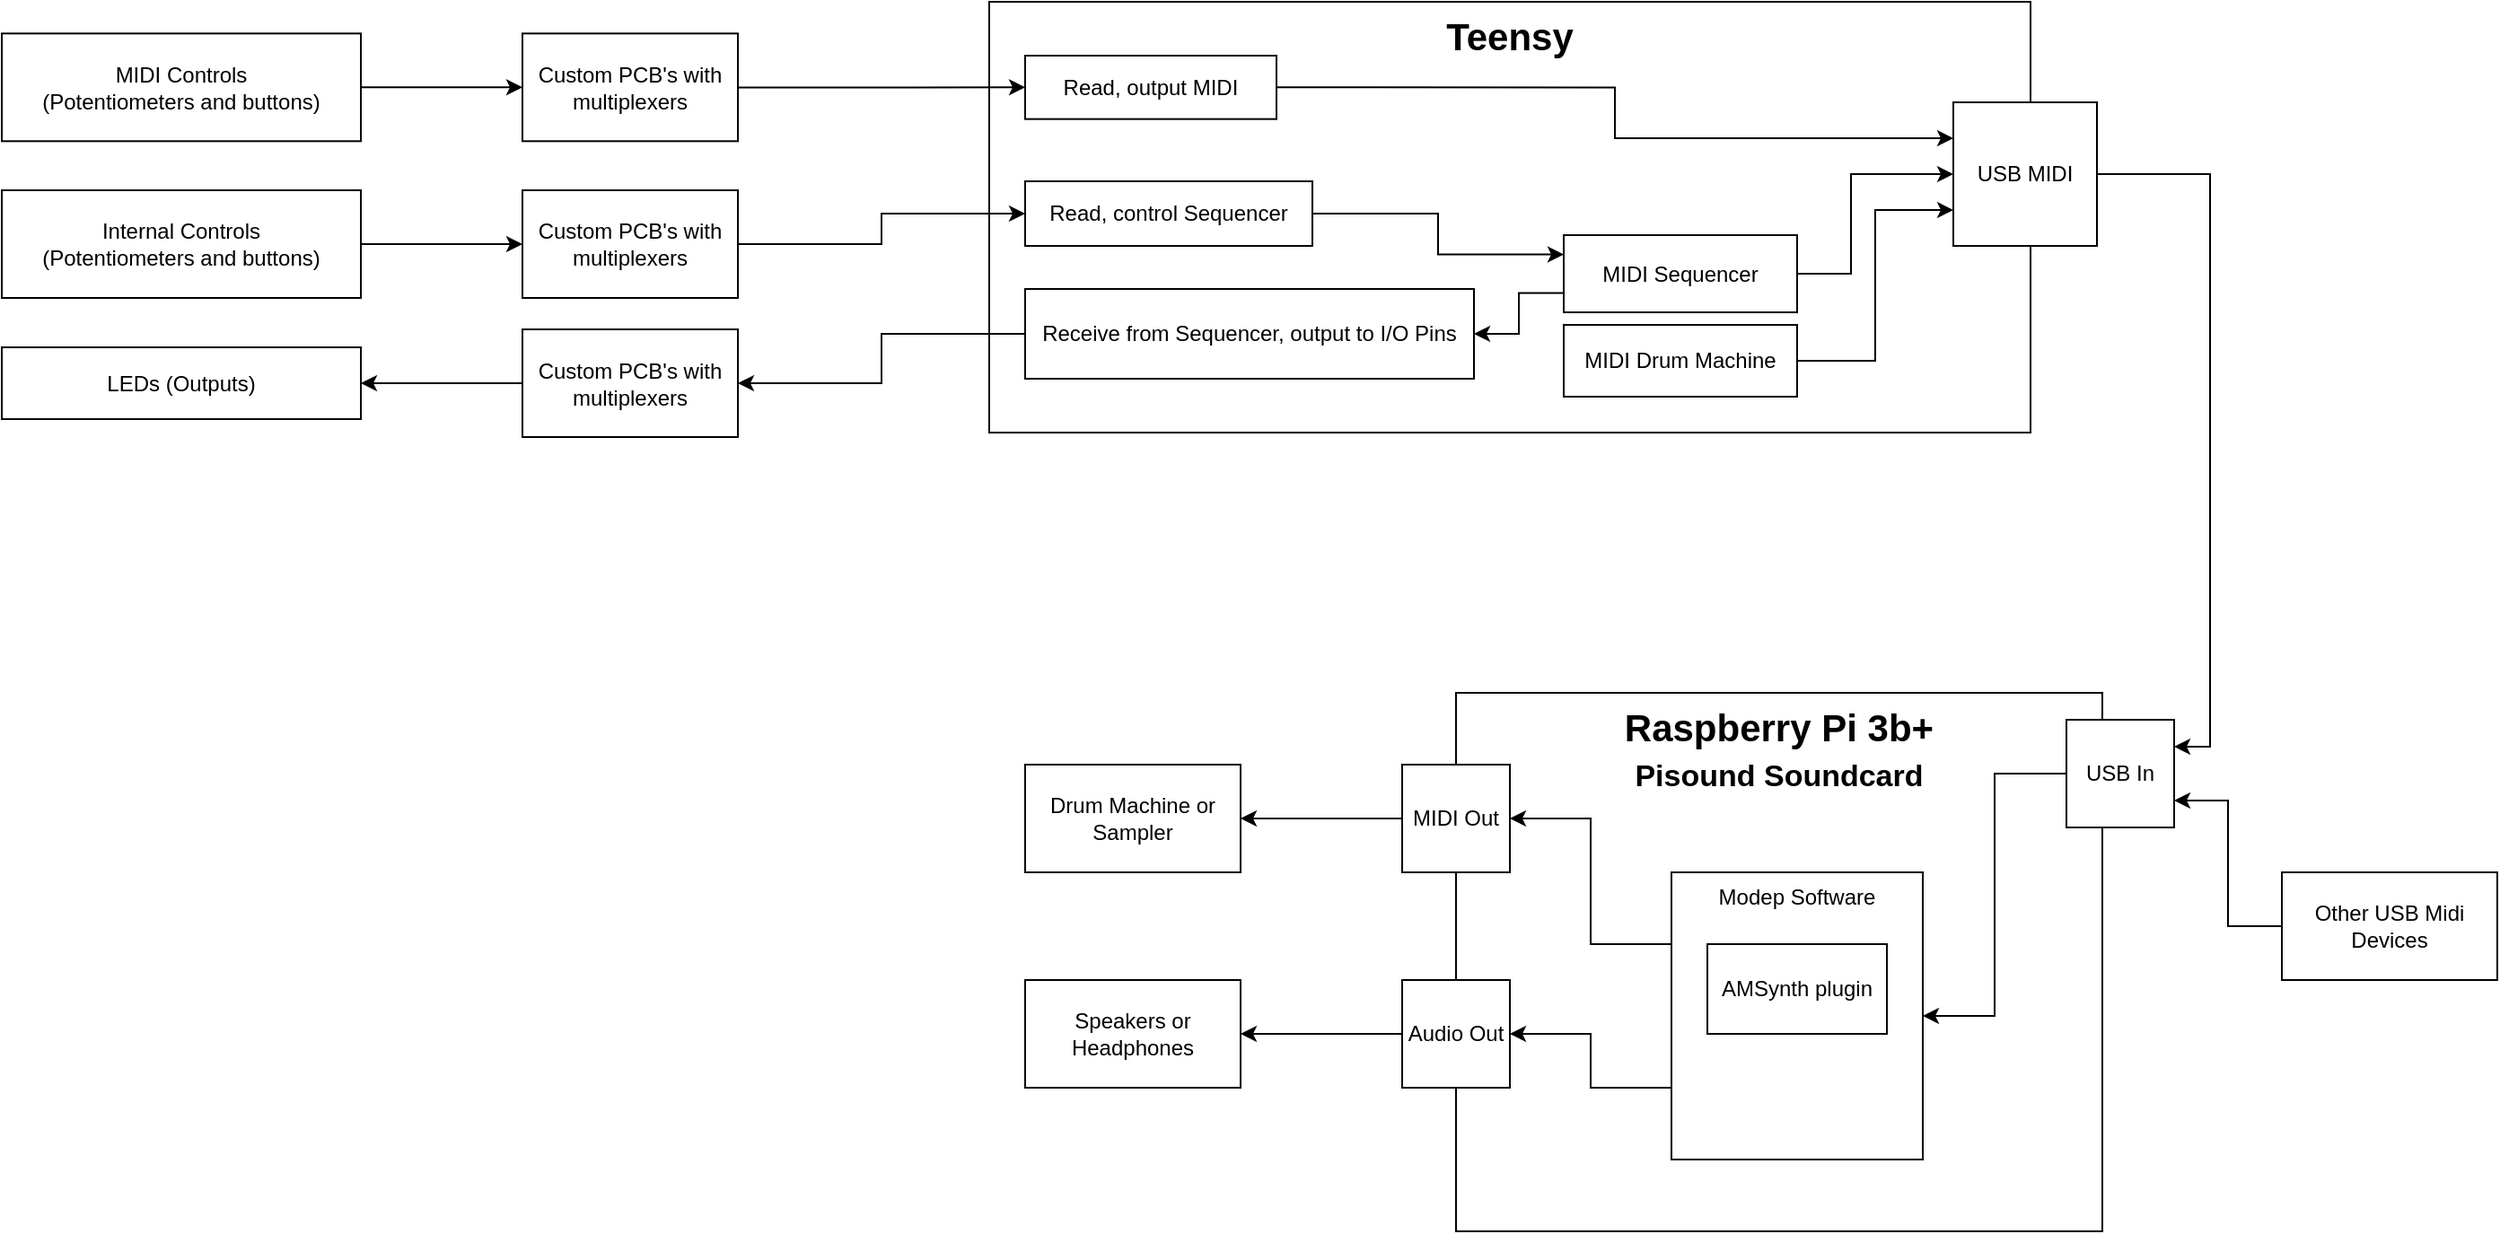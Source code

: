 <mxfile version="28.2.5">
  <diagram name="Seite-1" id="o6ZbqSITmVtlOigWVmzj">
    <mxGraphModel dx="2058" dy="1116" grid="1" gridSize="10" guides="1" tooltips="1" connect="1" arrows="1" fold="1" page="1" pageScale="1" pageWidth="827" pageHeight="1169" math="0" shadow="0">
      <root>
        <mxCell id="0" />
        <mxCell id="1" parent="0" />
        <mxCell id="Vghg2UhNcvSdB3-npH1y-10" value="Custom PCB&#39;s with multiplexers" style="rounded=0;whiteSpace=wrap;html=1;" parent="1" vertex="1">
          <mxGeometry x="390" y="132.66" width="120" height="60" as="geometry" />
        </mxCell>
        <mxCell id="mDIGNpfSQLl3gT0NQgVL-29" style="edgeStyle=orthogonalEdgeStyle;rounded=0;orthogonalLoop=1;jettySize=auto;html=1;exitX=0;exitY=0.5;exitDx=0;exitDy=0;entryX=1;entryY=0.5;entryDx=0;entryDy=0;" parent="1" source="Vghg2UhNcvSdB3-npH1y-11" target="mDIGNpfSQLl3gT0NQgVL-6" edge="1">
          <mxGeometry relative="1" as="geometry" />
        </mxCell>
        <mxCell id="Vghg2UhNcvSdB3-npH1y-11" value="Custom PCB&#39;s with multiplexers" style="rounded=0;whiteSpace=wrap;html=1;" parent="1" vertex="1">
          <mxGeometry x="390" y="297.5" width="120" height="60" as="geometry" />
        </mxCell>
        <mxCell id="Vghg2UhNcvSdB3-npH1y-12" value="Custom PCB&#39;s with multiplexers" style="rounded=0;whiteSpace=wrap;html=1;" parent="1" vertex="1">
          <mxGeometry x="390" y="220" width="120" height="60" as="geometry" />
        </mxCell>
        <mxCell id="Vghg2UhNcvSdB3-npH1y-16" value="" style="group" parent="1" vertex="1" connectable="0">
          <mxGeometry x="650" y="115" width="710" height="425" as="geometry" />
        </mxCell>
        <mxCell id="mDIGNpfSQLl3gT0NQgVL-4" value="" style="group" parent="Vghg2UhNcvSdB3-npH1y-16" vertex="1" connectable="0">
          <mxGeometry width="617" height="240" as="geometry" />
        </mxCell>
        <mxCell id="Vghg2UhNcvSdB3-npH1y-9" value="Teensy" style="rounded=0;whiteSpace=wrap;html=1;verticalAlign=top;fontSize=21;fontStyle=1" parent="mDIGNpfSQLl3gT0NQgVL-4" vertex="1">
          <mxGeometry width="580" height="240" as="geometry" />
        </mxCell>
        <mxCell id="mDIGNpfSQLl3gT0NQgVL-11" style="edgeStyle=orthogonalEdgeStyle;rounded=0;orthogonalLoop=1;jettySize=auto;html=1;exitX=1;exitY=0.5;exitDx=0;exitDy=0;entryX=0;entryY=0.25;entryDx=0;entryDy=0;" parent="mDIGNpfSQLl3gT0NQgVL-4" source="Vghg2UhNcvSdB3-npH1y-13" target="mDIGNpfSQLl3gT0NQgVL-1" edge="1">
          <mxGeometry relative="1" as="geometry" />
        </mxCell>
        <mxCell id="Vghg2UhNcvSdB3-npH1y-13" value="Read, output MIDI" style="rounded=0;whiteSpace=wrap;html=1;" parent="mDIGNpfSQLl3gT0NQgVL-4" vertex="1">
          <mxGeometry x="20" y="30" width="140" height="35.33" as="geometry" />
        </mxCell>
        <mxCell id="mDIGNpfSQLl3gT0NQgVL-16" style="edgeStyle=orthogonalEdgeStyle;rounded=0;orthogonalLoop=1;jettySize=auto;html=1;exitX=1;exitY=0.5;exitDx=0;exitDy=0;entryX=0;entryY=0.25;entryDx=0;entryDy=0;" parent="mDIGNpfSQLl3gT0NQgVL-4" source="Vghg2UhNcvSdB3-npH1y-14" target="Vghg2UhNcvSdB3-npH1y-18" edge="1">
          <mxGeometry relative="1" as="geometry" />
        </mxCell>
        <mxCell id="Vghg2UhNcvSdB3-npH1y-14" value="Read, control Sequencer" style="rounded=0;whiteSpace=wrap;html=1;" parent="mDIGNpfSQLl3gT0NQgVL-4" vertex="1">
          <mxGeometry x="20" y="100" width="160" height="36" as="geometry" />
        </mxCell>
        <mxCell id="Vghg2UhNcvSdB3-npH1y-15" value="Receive from Sequencer, output to I/O Pins" style="rounded=0;whiteSpace=wrap;html=1;" parent="mDIGNpfSQLl3gT0NQgVL-4" vertex="1">
          <mxGeometry x="20" y="160" width="250" height="50" as="geometry" />
        </mxCell>
        <mxCell id="mDIGNpfSQLl3gT0NQgVL-13" style="edgeStyle=orthogonalEdgeStyle;rounded=0;orthogonalLoop=1;jettySize=auto;html=1;exitX=1;exitY=0.5;exitDx=0;exitDy=0;entryX=0;entryY=0.5;entryDx=0;entryDy=0;" parent="mDIGNpfSQLl3gT0NQgVL-4" source="Vghg2UhNcvSdB3-npH1y-18" target="mDIGNpfSQLl3gT0NQgVL-1" edge="1">
          <mxGeometry relative="1" as="geometry">
            <Array as="points">
              <mxPoint x="480" y="152" />
              <mxPoint x="480" y="96" />
            </Array>
          </mxGeometry>
        </mxCell>
        <mxCell id="mDIGNpfSQLl3gT0NQgVL-17" style="edgeStyle=orthogonalEdgeStyle;rounded=0;orthogonalLoop=1;jettySize=auto;html=1;exitX=0;exitY=0.75;exitDx=0;exitDy=0;" parent="mDIGNpfSQLl3gT0NQgVL-4" source="Vghg2UhNcvSdB3-npH1y-18" target="Vghg2UhNcvSdB3-npH1y-15" edge="1">
          <mxGeometry relative="1" as="geometry" />
        </mxCell>
        <mxCell id="Vghg2UhNcvSdB3-npH1y-18" value="MIDI Sequencer" style="rounded=0;whiteSpace=wrap;html=1;" parent="mDIGNpfSQLl3gT0NQgVL-4" vertex="1">
          <mxGeometry x="320" y="130" width="130" height="43" as="geometry" />
        </mxCell>
        <mxCell id="mDIGNpfSQLl3gT0NQgVL-1" value="USB MIDI" style="whiteSpace=wrap;html=1;aspect=fixed;" parent="mDIGNpfSQLl3gT0NQgVL-4" vertex="1">
          <mxGeometry x="537" y="56" width="80" height="80" as="geometry" />
        </mxCell>
        <mxCell id="mDIGNpfSQLl3gT0NQgVL-14" style="edgeStyle=orthogonalEdgeStyle;rounded=0;orthogonalLoop=1;jettySize=auto;html=1;exitX=1;exitY=0.5;exitDx=0;exitDy=0;entryX=0;entryY=0.75;entryDx=0;entryDy=0;" parent="mDIGNpfSQLl3gT0NQgVL-4" source="mDIGNpfSQLl3gT0NQgVL-3" target="mDIGNpfSQLl3gT0NQgVL-1" edge="1">
          <mxGeometry relative="1" as="geometry" />
        </mxCell>
        <mxCell id="mDIGNpfSQLl3gT0NQgVL-3" value="MIDI Drum Machine" style="rounded=0;whiteSpace=wrap;html=1;" parent="mDIGNpfSQLl3gT0NQgVL-4" vertex="1">
          <mxGeometry x="320" y="180" width="130" height="40" as="geometry" />
        </mxCell>
        <mxCell id="mDIGNpfSQLl3gT0NQgVL-20" style="edgeStyle=orthogonalEdgeStyle;rounded=0;orthogonalLoop=1;jettySize=auto;html=1;exitX=1;exitY=0.5;exitDx=0;exitDy=0;entryX=0;entryY=0.5;entryDx=0;entryDy=0;" parent="1" source="mDIGNpfSQLl3gT0NQgVL-5" target="Vghg2UhNcvSdB3-npH1y-10" edge="1">
          <mxGeometry relative="1" as="geometry" />
        </mxCell>
        <mxCell id="mDIGNpfSQLl3gT0NQgVL-5" value="MIDI Controls&lt;br&gt;(Potentiometers and buttons)" style="rounded=0;whiteSpace=wrap;html=1;" parent="1" vertex="1">
          <mxGeometry x="100" y="132.66" width="200" height="60" as="geometry" />
        </mxCell>
        <mxCell id="mDIGNpfSQLl3gT0NQgVL-6" value="LEDs (Outputs)" style="rounded=0;whiteSpace=wrap;html=1;" parent="1" vertex="1">
          <mxGeometry x="100" y="307.5" width="200" height="40" as="geometry" />
        </mxCell>
        <mxCell id="mDIGNpfSQLl3gT0NQgVL-23" style="edgeStyle=orthogonalEdgeStyle;rounded=0;orthogonalLoop=1;jettySize=auto;html=1;entryX=0;entryY=0.5;entryDx=0;entryDy=0;" parent="1" source="mDIGNpfSQLl3gT0NQgVL-7" target="Vghg2UhNcvSdB3-npH1y-12" edge="1">
          <mxGeometry relative="1" as="geometry" />
        </mxCell>
        <mxCell id="mDIGNpfSQLl3gT0NQgVL-7" value="Internal Controls&lt;div&gt;(Potentiometers and buttons)&lt;/div&gt;" style="rounded=0;whiteSpace=wrap;html=1;" parent="1" vertex="1">
          <mxGeometry x="100" y="220" width="200" height="60" as="geometry" />
        </mxCell>
        <mxCell id="mDIGNpfSQLl3gT0NQgVL-22" style="edgeStyle=orthogonalEdgeStyle;rounded=0;orthogonalLoop=1;jettySize=auto;html=1;" parent="1" source="Vghg2UhNcvSdB3-npH1y-10" target="Vghg2UhNcvSdB3-npH1y-13" edge="1">
          <mxGeometry relative="1" as="geometry" />
        </mxCell>
        <mxCell id="mDIGNpfSQLl3gT0NQgVL-24" style="edgeStyle=orthogonalEdgeStyle;rounded=0;orthogonalLoop=1;jettySize=auto;html=1;" parent="1" source="Vghg2UhNcvSdB3-npH1y-12" target="Vghg2UhNcvSdB3-npH1y-14" edge="1">
          <mxGeometry relative="1" as="geometry" />
        </mxCell>
        <mxCell id="mDIGNpfSQLl3gT0NQgVL-28" style="edgeStyle=orthogonalEdgeStyle;rounded=0;orthogonalLoop=1;jettySize=auto;html=1;exitX=0;exitY=0.5;exitDx=0;exitDy=0;entryX=1;entryY=0.5;entryDx=0;entryDy=0;" parent="1" source="Vghg2UhNcvSdB3-npH1y-15" target="Vghg2UhNcvSdB3-npH1y-11" edge="1">
          <mxGeometry relative="1" as="geometry" />
        </mxCell>
        <mxCell id="mDIGNpfSQLl3gT0NQgVL-39" style="edgeStyle=orthogonalEdgeStyle;rounded=0;orthogonalLoop=1;jettySize=auto;html=1;exitX=1;exitY=0.5;exitDx=0;exitDy=0;entryX=1;entryY=0.25;entryDx=0;entryDy=0;" parent="1" source="mDIGNpfSQLl3gT0NQgVL-1" target="mDIGNpfSQLl3gT0NQgVL-35" edge="1">
          <mxGeometry relative="1" as="geometry" />
        </mxCell>
        <mxCell id="mDIGNpfSQLl3gT0NQgVL-50" value="" style="group" parent="1" vertex="1" connectable="0">
          <mxGeometry x="670" y="500" width="640" height="300" as="geometry" />
        </mxCell>
        <mxCell id="mDIGNpfSQLl3gT0NQgVL-30" value="Raspberry Pi 3b+&lt;br&gt;&lt;span style=&quot;font-size: 17px;&quot;&gt;Pisound Soundcard&lt;/span&gt;" style="rounded=0;whiteSpace=wrap;html=1;verticalAlign=top;align=center;fontSize=21;fontStyle=1" parent="mDIGNpfSQLl3gT0NQgVL-50" vertex="1">
          <mxGeometry x="240" width="360" height="300" as="geometry" />
        </mxCell>
        <mxCell id="mDIGNpfSQLl3gT0NQgVL-46" style="edgeStyle=orthogonalEdgeStyle;rounded=0;orthogonalLoop=1;jettySize=auto;html=1;exitX=0;exitY=0.5;exitDx=0;exitDy=0;entryX=1;entryY=0.5;entryDx=0;entryDy=0;" parent="mDIGNpfSQLl3gT0NQgVL-50" source="mDIGNpfSQLl3gT0NQgVL-36" target="mDIGNpfSQLl3gT0NQgVL-45" edge="1">
          <mxGeometry relative="1" as="geometry" />
        </mxCell>
        <mxCell id="mDIGNpfSQLl3gT0NQgVL-36" value="MIDI Out" style="rounded=0;whiteSpace=wrap;html=1;" parent="mDIGNpfSQLl3gT0NQgVL-50" vertex="1">
          <mxGeometry x="210" y="40" width="60" height="60" as="geometry" />
        </mxCell>
        <mxCell id="mDIGNpfSQLl3gT0NQgVL-42" style="edgeStyle=orthogonalEdgeStyle;rounded=0;orthogonalLoop=1;jettySize=auto;html=1;exitX=0;exitY=0.5;exitDx=0;exitDy=0;entryX=1;entryY=0.5;entryDx=0;entryDy=0;" parent="mDIGNpfSQLl3gT0NQgVL-50" source="mDIGNpfSQLl3gT0NQgVL-35" target="mDIGNpfSQLl3gT0NQgVL-41" edge="1">
          <mxGeometry relative="1" as="geometry" />
        </mxCell>
        <mxCell id="mDIGNpfSQLl3gT0NQgVL-35" value="USB In" style="rounded=0;whiteSpace=wrap;html=1;" parent="mDIGNpfSQLl3gT0NQgVL-50" vertex="1">
          <mxGeometry x="580" y="15" width="60" height="60" as="geometry" />
        </mxCell>
        <mxCell id="mDIGNpfSQLl3gT0NQgVL-43" style="edgeStyle=orthogonalEdgeStyle;rounded=0;orthogonalLoop=1;jettySize=auto;html=1;exitX=0;exitY=0.25;exitDx=0;exitDy=0;entryX=1;entryY=0.5;entryDx=0;entryDy=0;" parent="mDIGNpfSQLl3gT0NQgVL-50" source="mDIGNpfSQLl3gT0NQgVL-41" target="mDIGNpfSQLl3gT0NQgVL-36" edge="1">
          <mxGeometry relative="1" as="geometry" />
        </mxCell>
        <mxCell id="mDIGNpfSQLl3gT0NQgVL-44" style="edgeStyle=orthogonalEdgeStyle;rounded=0;orthogonalLoop=1;jettySize=auto;html=1;exitX=0;exitY=0.75;exitDx=0;exitDy=0;" parent="mDIGNpfSQLl3gT0NQgVL-50" source="mDIGNpfSQLl3gT0NQgVL-41" target="mDIGNpfSQLl3gT0NQgVL-37" edge="1">
          <mxGeometry relative="1" as="geometry" />
        </mxCell>
        <mxCell id="mDIGNpfSQLl3gT0NQgVL-41" value="Modep Software" style="rounded=0;whiteSpace=wrap;html=1;verticalAlign=top;" parent="mDIGNpfSQLl3gT0NQgVL-50" vertex="1">
          <mxGeometry x="360" y="100" width="140" height="160" as="geometry" />
        </mxCell>
        <mxCell id="mDIGNpfSQLl3gT0NQgVL-48" style="edgeStyle=orthogonalEdgeStyle;rounded=0;orthogonalLoop=1;jettySize=auto;html=1;exitX=0;exitY=0.5;exitDx=0;exitDy=0;entryX=1;entryY=0.5;entryDx=0;entryDy=0;" parent="mDIGNpfSQLl3gT0NQgVL-50" source="mDIGNpfSQLl3gT0NQgVL-37" target="mDIGNpfSQLl3gT0NQgVL-47" edge="1">
          <mxGeometry relative="1" as="geometry" />
        </mxCell>
        <mxCell id="mDIGNpfSQLl3gT0NQgVL-37" value="Audio Out" style="rounded=0;whiteSpace=wrap;html=1;" parent="mDIGNpfSQLl3gT0NQgVL-50" vertex="1">
          <mxGeometry x="210" y="160" width="60" height="60" as="geometry" />
        </mxCell>
        <mxCell id="mDIGNpfSQLl3gT0NQgVL-45" value="Drum Machine or Sampler" style="rounded=0;whiteSpace=wrap;html=1;" parent="mDIGNpfSQLl3gT0NQgVL-50" vertex="1">
          <mxGeometry y="40" width="120" height="60" as="geometry" />
        </mxCell>
        <mxCell id="mDIGNpfSQLl3gT0NQgVL-47" value="Speakers or&lt;div&gt;Headphones&lt;/div&gt;" style="rounded=0;whiteSpace=wrap;html=1;" parent="mDIGNpfSQLl3gT0NQgVL-50" vertex="1">
          <mxGeometry y="160" width="120" height="60" as="geometry" />
        </mxCell>
        <mxCell id="mDIGNpfSQLl3gT0NQgVL-49" value="AMSynth plugin" style="rounded=0;whiteSpace=wrap;html=1;" parent="mDIGNpfSQLl3gT0NQgVL-50" vertex="1">
          <mxGeometry x="380" y="140" width="100" height="50" as="geometry" />
        </mxCell>
        <mxCell id="mDIGNpfSQLl3gT0NQgVL-52" style="edgeStyle=orthogonalEdgeStyle;rounded=0;orthogonalLoop=1;jettySize=auto;html=1;entryX=1;entryY=0.75;entryDx=0;entryDy=0;" parent="1" source="mDIGNpfSQLl3gT0NQgVL-51" target="mDIGNpfSQLl3gT0NQgVL-35" edge="1">
          <mxGeometry relative="1" as="geometry" />
        </mxCell>
        <mxCell id="mDIGNpfSQLl3gT0NQgVL-51" value="Other USB Midi Devices" style="rounded=0;whiteSpace=wrap;html=1;" parent="1" vertex="1">
          <mxGeometry x="1370" y="600" width="120" height="60" as="geometry" />
        </mxCell>
      </root>
    </mxGraphModel>
  </diagram>
</mxfile>
